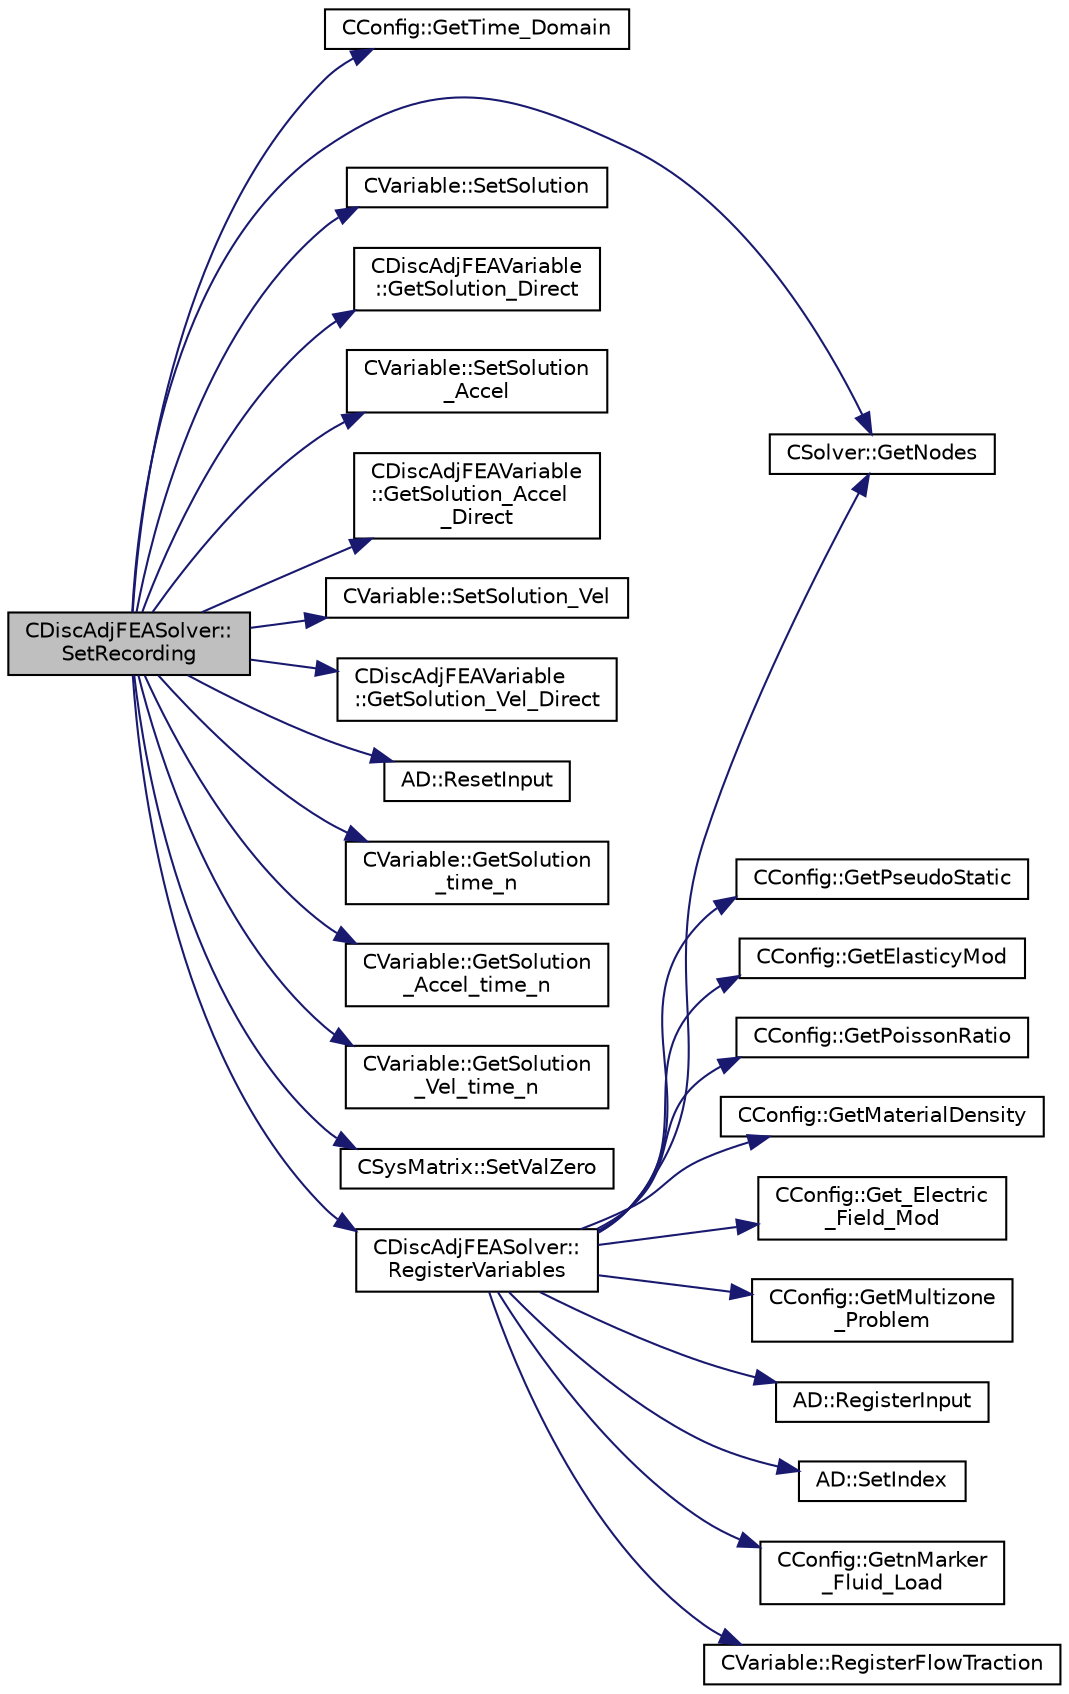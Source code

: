 digraph "CDiscAdjFEASolver::SetRecording"
{
  edge [fontname="Helvetica",fontsize="10",labelfontname="Helvetica",labelfontsize="10"];
  node [fontname="Helvetica",fontsize="10",shape=record];
  rankdir="LR";
  Node297 [label="CDiscAdjFEASolver::\lSetRecording",height=0.2,width=0.4,color="black", fillcolor="grey75", style="filled", fontcolor="black"];
  Node297 -> Node298 [color="midnightblue",fontsize="10",style="solid",fontname="Helvetica"];
  Node298 [label="CConfig::GetTime_Domain",height=0.2,width=0.4,color="black", fillcolor="white", style="filled",URL="$class_c_config.html#a6a11350b3c8d7577318be43cda6f7292",tooltip="Check if the multizone problem is solved for time domain. "];
  Node297 -> Node299 [color="midnightblue",fontsize="10",style="solid",fontname="Helvetica"];
  Node299 [label="CSolver::GetNodes",height=0.2,width=0.4,color="black", fillcolor="white", style="filled",URL="$class_c_solver.html#af3198e52a2ea377bb765647b5e697197",tooltip="Allow outside access to the nodes of the solver, containing conservatives, primitives, etc. "];
  Node297 -> Node300 [color="midnightblue",fontsize="10",style="solid",fontname="Helvetica"];
  Node300 [label="CVariable::SetSolution",height=0.2,width=0.4,color="black", fillcolor="white", style="filled",URL="$class_c_variable.html#a22fbbd7bc6491672843000644a05c6a5",tooltip="Set the value of the solution, all variables. "];
  Node297 -> Node301 [color="midnightblue",fontsize="10",style="solid",fontname="Helvetica"];
  Node301 [label="CDiscAdjFEAVariable\l::GetSolution_Direct",height=0.2,width=0.4,color="black", fillcolor="white", style="filled",URL="$class_c_disc_adj_f_e_a_variable.html#a9f6d49207a64fcd37503f4131a4c1fb0",tooltip="A virtual member. Get the direct solution for the adjoint solver. "];
  Node297 -> Node302 [color="midnightblue",fontsize="10",style="solid",fontname="Helvetica"];
  Node302 [label="CVariable::SetSolution\l_Accel",height=0.2,width=0.4,color="black", fillcolor="white", style="filled",URL="$class_c_variable.html#af87029baec777039085fb1ff17ee9555",tooltip="Set the value of the acceleration (Structural Analysis). "];
  Node297 -> Node303 [color="midnightblue",fontsize="10",style="solid",fontname="Helvetica"];
  Node303 [label="CDiscAdjFEAVariable\l::GetSolution_Accel\l_Direct",height=0.2,width=0.4,color="black", fillcolor="white", style="filled",URL="$class_c_disc_adj_f_e_a_variable.html#a0745a3eed9eb4d6584012a054bad68ce",tooltip="A virtual member. Get the direct acceleraction solution for the adjoint solver. "];
  Node297 -> Node304 [color="midnightblue",fontsize="10",style="solid",fontname="Helvetica"];
  Node304 [label="CVariable::SetSolution_Vel",height=0.2,width=0.4,color="black", fillcolor="white", style="filled",URL="$class_c_variable.html#a5c1430d98acd399f1371f23e6fae053f",tooltip="Set the value of the velocity (Structural Analysis). "];
  Node297 -> Node305 [color="midnightblue",fontsize="10",style="solid",fontname="Helvetica"];
  Node305 [label="CDiscAdjFEAVariable\l::GetSolution_Vel_Direct",height=0.2,width=0.4,color="black", fillcolor="white", style="filled",URL="$class_c_disc_adj_f_e_a_variable.html#aaa8ff2a2f97c9dc08a17aa539da80e20",tooltip="A virtual member. Get the direct velocity solution for the adjoint solver. "];
  Node297 -> Node306 [color="midnightblue",fontsize="10",style="solid",fontname="Helvetica"];
  Node306 [label="AD::ResetInput",height=0.2,width=0.4,color="black", fillcolor="white", style="filled",URL="$namespace_a_d.html#a928aed2dfd714bc86ee7fa81571a98b4",tooltip="Reset the variable (set index to zero). "];
  Node297 -> Node307 [color="midnightblue",fontsize="10",style="solid",fontname="Helvetica"];
  Node307 [label="CVariable::GetSolution\l_time_n",height=0.2,width=0.4,color="black", fillcolor="white", style="filled",URL="$class_c_variable.html#a9162db789c2ca2b71159697cc500fcce",tooltip="Get the solution at time n. "];
  Node297 -> Node308 [color="midnightblue",fontsize="10",style="solid",fontname="Helvetica"];
  Node308 [label="CVariable::GetSolution\l_Accel_time_n",height=0.2,width=0.4,color="black", fillcolor="white", style="filled",URL="$class_c_variable.html#acb493936a05287142a6257122f5cefb5",tooltip="Get the acceleration of the nodes (Structural Analysis) at time n. "];
  Node297 -> Node309 [color="midnightblue",fontsize="10",style="solid",fontname="Helvetica"];
  Node309 [label="CVariable::GetSolution\l_Vel_time_n",height=0.2,width=0.4,color="black", fillcolor="white", style="filled",URL="$class_c_variable.html#ab36e9bb95a17f0561a94edb80f1ca4c0",tooltip="Get the velocity of the nodes (Structural Analysis) at time n. "];
  Node297 -> Node310 [color="midnightblue",fontsize="10",style="solid",fontname="Helvetica"];
  Node310 [label="CSysMatrix::SetValZero",height=0.2,width=0.4,color="black", fillcolor="white", style="filled",URL="$class_c_sys_matrix.html#a8f974ad2e089dccfc99ea21a4ef5a819",tooltip="Sets to zero all the entries of the sparse matrix. "];
  Node297 -> Node311 [color="midnightblue",fontsize="10",style="solid",fontname="Helvetica"];
  Node311 [label="CDiscAdjFEASolver::\lRegisterVariables",height=0.2,width=0.4,color="black", fillcolor="white", style="filled",URL="$class_c_disc_adj_f_e_a_solver.html#a408757f23c8df6ad6a933589d4ad90de",tooltip="A virtual member. "];
  Node311 -> Node312 [color="midnightblue",fontsize="10",style="solid",fontname="Helvetica"];
  Node312 [label="CConfig::GetPseudoStatic",height=0.2,width=0.4,color="black", fillcolor="white", style="filled",URL="$class_c_config.html#a94e55a0593c6a8ccbe9c8764c921bc77",tooltip="Identifies if the mesh is matching or not (temporary, while implementing interpolation procedures)..."];
  Node311 -> Node313 [color="midnightblue",fontsize="10",style="solid",fontname="Helvetica"];
  Node313 [label="CConfig::GetElasticyMod",height=0.2,width=0.4,color="black", fillcolor="white", style="filled",URL="$class_c_config.html#a62efea3dc037241a8eab90fa078c170e",tooltip="Get the Young&#39;s modulus of elasticity. "];
  Node311 -> Node314 [color="midnightblue",fontsize="10",style="solid",fontname="Helvetica"];
  Node314 [label="CConfig::GetPoissonRatio",height=0.2,width=0.4,color="black", fillcolor="white", style="filled",URL="$class_c_config.html#a3c7bc54cf3d6a30a8529cd0faa8341fb",tooltip="Get the Poisson&#39;s ratio. "];
  Node311 -> Node315 [color="midnightblue",fontsize="10",style="solid",fontname="Helvetica"];
  Node315 [label="CConfig::GetMaterialDensity",height=0.2,width=0.4,color="black", fillcolor="white", style="filled",URL="$class_c_config.html#a389e364d2531c5aa5f5302c72399bc14",tooltip="Get the Material Density. "];
  Node311 -> Node316 [color="midnightblue",fontsize="10",style="solid",fontname="Helvetica"];
  Node316 [label="CConfig::Get_Electric\l_Field_Mod",height=0.2,width=0.4,color="black", fillcolor="white", style="filled",URL="$class_c_config.html#a44ce90a34e24b5841bfbd61ade7db154",tooltip="Get the values for the electric field modulus. "];
  Node311 -> Node317 [color="midnightblue",fontsize="10",style="solid",fontname="Helvetica"];
  Node317 [label="CConfig::GetMultizone\l_Problem",height=0.2,width=0.4,color="black", fillcolor="white", style="filled",URL="$class_c_config.html#ad9233b666b21e43c18592925be61cc9b",tooltip="Get whether the simulation we are running is a multizone simulation. "];
  Node311 -> Node318 [color="midnightblue",fontsize="10",style="solid",fontname="Helvetica"];
  Node318 [label="AD::RegisterInput",height=0.2,width=0.4,color="black", fillcolor="white", style="filled",URL="$namespace_a_d.html#a05310227c195f7e83d394ce9cae8b73e",tooltip="Registers the variable as an input and saves internal data (indices). I.e. as a leaf of the computati..."];
  Node311 -> Node319 [color="midnightblue",fontsize="10",style="solid",fontname="Helvetica"];
  Node319 [label="AD::SetIndex",height=0.2,width=0.4,color="black", fillcolor="white", style="filled",URL="$namespace_a_d.html#a93909396dd20444ea1ad3100003ff08c",tooltip="Evaluates and saves gradient data from a variable. "];
  Node311 -> Node320 [color="midnightblue",fontsize="10",style="solid",fontname="Helvetica"];
  Node320 [label="CConfig::GetnMarker\l_Fluid_Load",height=0.2,width=0.4,color="black", fillcolor="white", style="filled",URL="$class_c_config.html#a3cc19e152ee9623de76d631d819b2999",tooltip="Get the total number of markers in which the flow load is computed/employed. "];
  Node311 -> Node299 [color="midnightblue",fontsize="10",style="solid",fontname="Helvetica"];
  Node311 -> Node321 [color="midnightblue",fontsize="10",style="solid",fontname="Helvetica"];
  Node321 [label="CVariable::RegisterFlowTraction",height=0.2,width=0.4,color="black", fillcolor="white", style="filled",URL="$class_c_variable.html#a889b90d5d789a9db75c71172276d60e2",tooltip="A virtual member. "];
}
